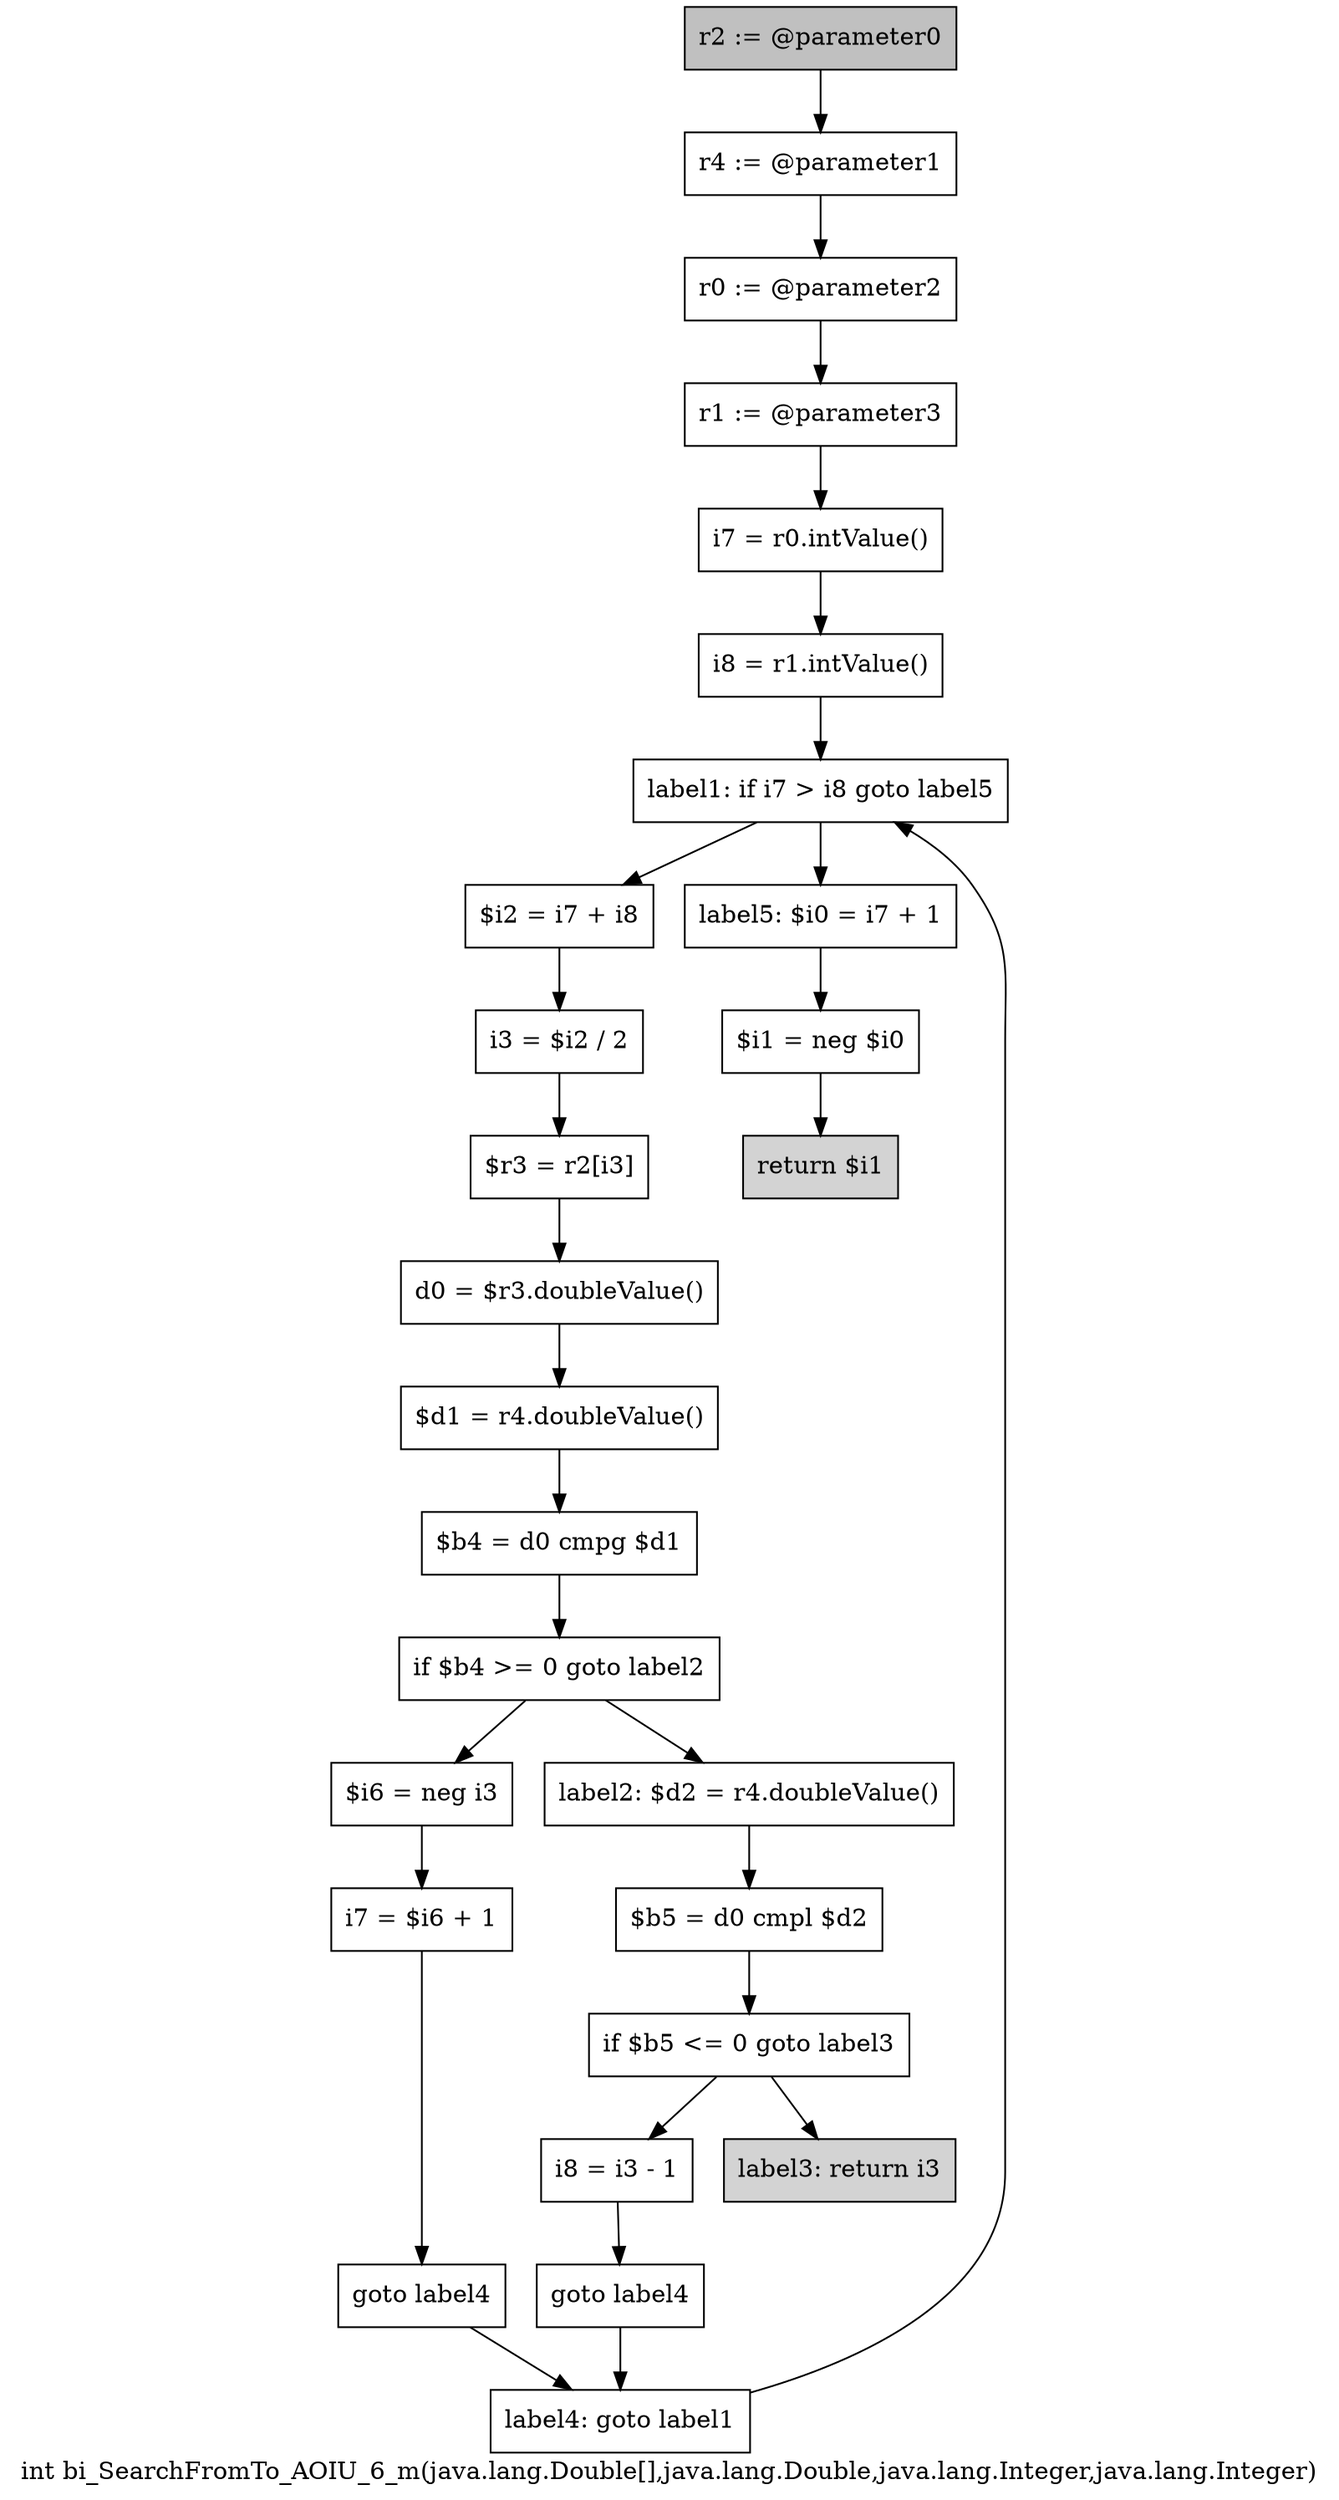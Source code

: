 digraph "int bi_SearchFromTo_AOIU_6_m(java.lang.Double[],java.lang.Double,java.lang.Integer,java.lang.Integer)" {
    label="int bi_SearchFromTo_AOIU_6_m(java.lang.Double[],java.lang.Double,java.lang.Integer,java.lang.Integer)";
    node [shape=box];
    "0" [style=filled,fillcolor=gray,label="r2 := @parameter0",];
    "1" [label="r4 := @parameter1",];
    "0"->"1";
    "2" [label="r0 := @parameter2",];
    "1"->"2";
    "3" [label="r1 := @parameter3",];
    "2"->"3";
    "4" [label="i7 = r0.intValue()",];
    "3"->"4";
    "5" [label="i8 = r1.intValue()",];
    "4"->"5";
    "6" [label="label1: if i7 > i8 goto label5",];
    "5"->"6";
    "7" [label="$i2 = i7 + i8",];
    "6"->"7";
    "24" [label="label5: $i0 = i7 + 1",];
    "6"->"24";
    "8" [label="i3 = $i2 / 2",];
    "7"->"8";
    "9" [label="$r3 = r2[i3]",];
    "8"->"9";
    "10" [label="d0 = $r3.doubleValue()",];
    "9"->"10";
    "11" [label="$d1 = r4.doubleValue()",];
    "10"->"11";
    "12" [label="$b4 = d0 cmpg $d1",];
    "11"->"12";
    "13" [label="if $b4 >= 0 goto label2",];
    "12"->"13";
    "14" [label="$i6 = neg i3",];
    "13"->"14";
    "17" [label="label2: $d2 = r4.doubleValue()",];
    "13"->"17";
    "15" [label="i7 = $i6 + 1",];
    "14"->"15";
    "16" [label="goto label4",];
    "15"->"16";
    "23" [label="label4: goto label1",];
    "16"->"23";
    "18" [label="$b5 = d0 cmpl $d2",];
    "17"->"18";
    "19" [label="if $b5 <= 0 goto label3",];
    "18"->"19";
    "20" [label="i8 = i3 - 1",];
    "19"->"20";
    "22" [style=filled,fillcolor=lightgray,label="label3: return i3",];
    "19"->"22";
    "21" [label="goto label4",];
    "20"->"21";
    "21"->"23";
    "23"->"6";
    "25" [label="$i1 = neg $i0",];
    "24"->"25";
    "26" [style=filled,fillcolor=lightgray,label="return $i1",];
    "25"->"26";
}
